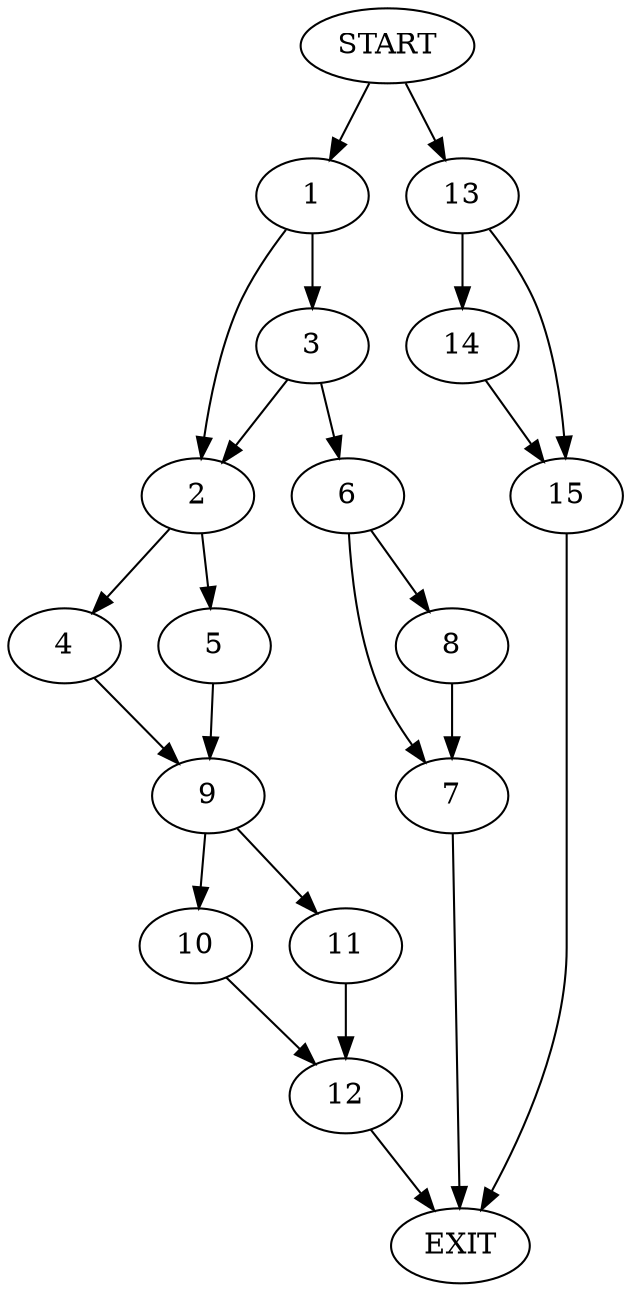 digraph {
0 [label="START"]
16 [label="EXIT"]
0 -> 1
1 -> 2
1 -> 3
2 -> 4
2 -> 5
3 -> 6
3 -> 2
6 -> 7
6 -> 8
7 -> 16
8 -> 7
5 -> 9
4 -> 9
9 -> 10
9 -> 11
11 -> 12
10 -> 12
12 -> 16
0 -> 13
13 -> 14
13 -> 15
15 -> 16
14 -> 15
}

